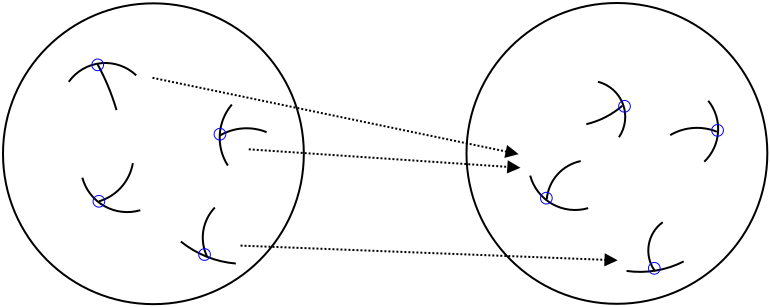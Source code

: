 <?xml version="1.0" encoding="UTF-8"?>
<dia:diagram xmlns:dia="http://www.lysator.liu.se/~alla/dia/">
  <dia:layer name="背景" visible="true" active="true">
    <dia:object type="Standard - Arc" version="0" id="O0">
      <dia:attribute name="obj_pos">
        <dia:point val="27.212,41.793"/>
      </dia:attribute>
      <dia:attribute name="obj_bb">
        <dia:rectangle val="27.144,41.725;30.179,43.563"/>
      </dia:attribute>
      <dia:attribute name="conn_endpoints">
        <dia:point val="27.212,41.793"/>
        <dia:point val="30.111,43.419"/>
      </dia:attribute>
      <dia:attribute name="curve_distance">
        <dia:real val="0.699"/>
      </dia:attribute>
    </dia:object>
    <dia:object type="Standard - Arc" version="0" id="O1">
      <dia:attribute name="obj_pos">
        <dia:point val="28.041,42.976"/>
      </dia:attribute>
      <dia:attribute name="obj_bb">
        <dia:rectangle val="27.971,40.996;29.809,43.047"/>
      </dia:attribute>
      <dia:attribute name="conn_endpoints">
        <dia:point val="28.041,42.976"/>
        <dia:point val="29.738,41.067"/>
      </dia:attribute>
      <dia:attribute name="curve_distance">
        <dia:real val="0.364"/>
      </dia:attribute>
    </dia:object>
    <dia:object type="Standard - Arc" version="0" id="O2">
      <dia:attribute name="obj_pos">
        <dia:point val="26.534,36.999"/>
      </dia:attribute>
      <dia:attribute name="obj_bb">
        <dia:rectangle val="26.479,36.007;29.96,37.053"/>
      </dia:attribute>
      <dia:attribute name="conn_endpoints">
        <dia:point val="26.534,36.999"/>
        <dia:point val="29.906,36.675"/>
      </dia:attribute>
      <dia:attribute name="curve_distance">
        <dia:real val="-0.773"/>
      </dia:attribute>
    </dia:object>
    <dia:object type="Standard - Arc" version="0" id="O3">
      <dia:attribute name="obj_pos">
        <dia:point val="27.949,36.079"/>
      </dia:attribute>
      <dia:attribute name="obj_bb">
        <dia:rectangle val="27.883,36.014;28.987,38.479"/>
      </dia:attribute>
      <dia:attribute name="conn_endpoints">
        <dia:point val="27.949,36.079"/>
        <dia:point val="28.921,38.413"/>
      </dia:attribute>
      <dia:attribute name="curve_distance">
        <dia:real val="-0.07"/>
      </dia:attribute>
    </dia:object>
    <dia:object type="Standard - Arc" version="0" id="O4">
      <dia:attribute name="obj_pos">
        <dia:point val="34.687,38.135"/>
      </dia:attribute>
      <dia:attribute name="obj_bb">
        <dia:rectangle val="34.028,38.082;34.74,41.238"/>
      </dia:attribute>
      <dia:attribute name="conn_endpoints">
        <dia:point val="34.687,38.135"/>
        <dia:point val="34.487,41.185"/>
      </dia:attribute>
      <dia:attribute name="curve_distance">
        <dia:real val="0.504"/>
      </dia:attribute>
    </dia:object>
    <dia:object type="Standard - Arc" version="0" id="O5">
      <dia:attribute name="obj_pos">
        <dia:point val="34.087,39.685"/>
      </dia:attribute>
      <dia:attribute name="obj_bb">
        <dia:rectangle val="34.033,39.272;36.479,39.738"/>
      </dia:attribute>
      <dia:attribute name="conn_endpoints">
        <dia:point val="34.087,39.685"/>
        <dia:point val="36.425,39.517"/>
      </dia:attribute>
      <dia:attribute name="curve_distance">
        <dia:real val="-0.273"/>
      </dia:attribute>
    </dia:object>
    <dia:object type="Standard - Arc" version="0" id="O6">
      <dia:attribute name="obj_pos">
        <dia:point val="32.137,44.985"/>
      </dia:attribute>
      <dia:attribute name="obj_bb">
        <dia:rectangle val="32.072,44.92;34.952,46.15"/>
      </dia:attribute>
      <dia:attribute name="conn_endpoints">
        <dia:point val="32.137,44.985"/>
        <dia:point val="34.887,46.085"/>
      </dia:attribute>
      <dia:attribute name="curve_distance">
        <dia:real val="0.223"/>
      </dia:attribute>
    </dia:object>
    <dia:object type="Standard - Arc" version="0" id="O7">
      <dia:attribute name="obj_pos">
        <dia:point val="33.441,45.717"/>
      </dia:attribute>
      <dia:attribute name="obj_bb">
        <dia:rectangle val="33.183,43.227;33.894,45.774"/>
      </dia:attribute>
      <dia:attribute name="conn_endpoints">
        <dia:point val="33.441,45.717"/>
        <dia:point val="33.837,43.285"/>
      </dia:attribute>
      <dia:attribute name="curve_distance">
        <dia:real val="-0.382"/>
      </dia:attribute>
    </dia:object>
    <dia:object type="Geometric - Perfect Circle" version="1" id="O8">
      <dia:attribute name="obj_pos">
        <dia:point val="23.245,33.075"/>
      </dia:attribute>
      <dia:attribute name="obj_bb">
        <dia:rectangle val="23.195,33.025;38.336,48.167"/>
      </dia:attribute>
      <dia:attribute name="meta">
        <dia:composite type="dict"/>
      </dia:attribute>
      <dia:attribute name="elem_corner">
        <dia:point val="23.245,33.075"/>
      </dia:attribute>
      <dia:attribute name="elem_width">
        <dia:real val="15.041"/>
      </dia:attribute>
      <dia:attribute name="elem_height">
        <dia:real val="15.041"/>
      </dia:attribute>
      <dia:attribute name="line_width">
        <dia:real val="0.1"/>
      </dia:attribute>
      <dia:attribute name="line_colour">
        <dia:color val="#000000"/>
      </dia:attribute>
      <dia:attribute name="fill_colour">
        <dia:color val="#ffffff"/>
      </dia:attribute>
      <dia:attribute name="show_background">
        <dia:boolean val="false"/>
      </dia:attribute>
      <dia:attribute name="line_style">
        <dia:enum val="0"/>
        <dia:real val="1"/>
      </dia:attribute>
      <dia:attribute name="flip_horizontal">
        <dia:boolean val="false"/>
      </dia:attribute>
      <dia:attribute name="flip_vertical">
        <dia:boolean val="false"/>
      </dia:attribute>
      <dia:attribute name="subscale">
        <dia:real val="1"/>
      </dia:attribute>
    </dia:object>
    <dia:object type="Geometric - Perfect Circle" version="1" id="O9">
      <dia:attribute name="obj_pos">
        <dia:point val="46.42,33.058"/>
      </dia:attribute>
      <dia:attribute name="obj_bb">
        <dia:rectangle val="46.37,33.008;61.512,48.149"/>
      </dia:attribute>
      <dia:attribute name="meta">
        <dia:composite type="dict"/>
      </dia:attribute>
      <dia:attribute name="elem_corner">
        <dia:point val="46.42,33.058"/>
      </dia:attribute>
      <dia:attribute name="elem_width">
        <dia:real val="15.041"/>
      </dia:attribute>
      <dia:attribute name="elem_height">
        <dia:real val="15.041"/>
      </dia:attribute>
      <dia:attribute name="line_width">
        <dia:real val="0.1"/>
      </dia:attribute>
      <dia:attribute name="line_colour">
        <dia:color val="#000000"/>
      </dia:attribute>
      <dia:attribute name="fill_colour">
        <dia:color val="#ffffff"/>
      </dia:attribute>
      <dia:attribute name="show_background">
        <dia:boolean val="false"/>
      </dia:attribute>
      <dia:attribute name="line_style">
        <dia:enum val="0"/>
        <dia:real val="1"/>
      </dia:attribute>
      <dia:attribute name="flip_horizontal">
        <dia:boolean val="false"/>
      </dia:attribute>
      <dia:attribute name="flip_vertical">
        <dia:boolean val="false"/>
      </dia:attribute>
      <dia:attribute name="subscale">
        <dia:real val="1"/>
      </dia:attribute>
    </dia:object>
    <dia:object type="Standard - Arc" version="0" id="O10">
      <dia:attribute name="obj_pos">
        <dia:point val="49.604,41.688"/>
      </dia:attribute>
      <dia:attribute name="obj_bb">
        <dia:rectangle val="49.536,41.62;52.572,43.458"/>
      </dia:attribute>
      <dia:attribute name="conn_endpoints">
        <dia:point val="49.604,41.688"/>
        <dia:point val="52.504,43.314"/>
      </dia:attribute>
      <dia:attribute name="curve_distance">
        <dia:real val="0.699"/>
      </dia:attribute>
    </dia:object>
    <dia:object type="Standard - Arc" version="0" id="O11">
      <dia:attribute name="obj_pos">
        <dia:point val="50.434,42.871"/>
      </dia:attribute>
      <dia:attribute name="obj_bb">
        <dia:rectangle val="50.363,40.891;52.201,42.941"/>
      </dia:attribute>
      <dia:attribute name="conn_endpoints">
        <dia:point val="50.434,42.871"/>
        <dia:point val="52.131,40.962"/>
      </dia:attribute>
      <dia:attribute name="curve_distance">
        <dia:real val="-0.424"/>
      </dia:attribute>
    </dia:object>
    <dia:object type="Standard - Arc" version="0" id="O12">
      <dia:attribute name="obj_pos">
        <dia:point val="52.992,36.995"/>
      </dia:attribute>
      <dia:attribute name="obj_bb">
        <dia:rectangle val="52.928,36.93;54.408,39.834"/>
      </dia:attribute>
      <dia:attribute name="conn_endpoints">
        <dia:point val="52.992,36.995"/>
        <dia:point val="54.043,39.77"/>
      </dia:attribute>
      <dia:attribute name="curve_distance">
        <dia:real val="-0.773"/>
      </dia:attribute>
    </dia:object>
    <dia:object type="Standard - Arc" version="0" id="O13">
      <dia:attribute name="obj_pos">
        <dia:point val="52.411,39.117"/>
      </dia:attribute>
      <dia:attribute name="obj_bb">
        <dia:rectangle val="52.344,38.128;54.279,39.184"/>
      </dia:attribute>
      <dia:attribute name="conn_endpoints">
        <dia:point val="52.411,39.117"/>
        <dia:point val="54.211,38.196"/>
      </dia:attribute>
      <dia:attribute name="curve_distance">
        <dia:real val="0.123"/>
      </dia:attribute>
    </dia:object>
    <dia:object type="Standard - Arc" version="0" id="O14">
      <dia:attribute name="obj_pos">
        <dia:point val="58.508,37.946"/>
      </dia:attribute>
      <dia:attribute name="obj_bb">
        <dia:rectangle val="58.255,37.892;59.054,41.049"/>
      </dia:attribute>
      <dia:attribute name="conn_endpoints">
        <dia:point val="58.508,37.946"/>
        <dia:point val="58.308,40.995"/>
      </dia:attribute>
      <dia:attribute name="curve_distance">
        <dia:real val="-0.592"/>
      </dia:attribute>
    </dia:object>
    <dia:object type="Standard - Arc" version="0" id="O15">
      <dia:attribute name="obj_pos">
        <dia:point val="56.605,39.664"/>
      </dia:attribute>
      <dia:attribute name="obj_bb">
        <dia:rectangle val="56.551,39.251;58.997,39.717"/>
      </dia:attribute>
      <dia:attribute name="conn_endpoints">
        <dia:point val="56.605,39.664"/>
        <dia:point val="58.944,39.496"/>
      </dia:attribute>
      <dia:attribute name="curve_distance">
        <dia:real val="-0.273"/>
      </dia:attribute>
    </dia:object>
    <dia:object type="Standard - Arc" version="0" id="O16">
      <dia:attribute name="obj_pos">
        <dia:point val="54.422,46.455"/>
      </dia:attribute>
      <dia:attribute name="obj_bb">
        <dia:rectangle val="54.364,45.922;57.336,46.552"/>
      </dia:attribute>
      <dia:attribute name="conn_endpoints">
        <dia:point val="54.422,46.455"/>
        <dia:point val="57.279,45.98"/>
      </dia:attribute>
      <dia:attribute name="curve_distance">
        <dia:real val="0.223"/>
      </dia:attribute>
    </dia:object>
    <dia:object type="Standard - Arc" version="0" id="O17">
      <dia:attribute name="obj_pos">
        <dia:point val="55.834,46.453"/>
      </dia:attribute>
      <dia:attribute name="obj_bb">
        <dia:rectangle val="55.46,43.963;56.286,46.51"/>
      </dia:attribute>
      <dia:attribute name="conn_endpoints">
        <dia:point val="55.834,46.453"/>
        <dia:point val="56.229,44.02"/>
      </dia:attribute>
      <dia:attribute name="curve_distance">
        <dia:real val="-0.505"/>
      </dia:attribute>
    </dia:object>
    <dia:object type="Standard - Line" version="0" id="O18">
      <dia:attribute name="obj_pos">
        <dia:point val="30.719,36.798"/>
      </dia:attribute>
      <dia:attribute name="obj_bb">
        <dia:rectangle val="30.66,36.739;49.077,40.815"/>
      </dia:attribute>
      <dia:attribute name="conn_endpoints">
        <dia:point val="30.719,36.798"/>
        <dia:point val="48.968,40.603"/>
      </dia:attribute>
      <dia:attribute name="numcp">
        <dia:int val="1"/>
      </dia:attribute>
      <dia:attribute name="line_style">
        <dia:enum val="4"/>
      </dia:attribute>
      <dia:attribute name="end_arrow">
        <dia:enum val="3"/>
      </dia:attribute>
      <dia:attribute name="end_arrow_length">
        <dia:real val="0.5"/>
      </dia:attribute>
      <dia:attribute name="end_arrow_width">
        <dia:real val="0.5"/>
      </dia:attribute>
    </dia:object>
    <dia:object type="Standard - Line" version="0" id="O19">
      <dia:attribute name="obj_pos">
        <dia:point val="35.533,40.374"/>
      </dia:attribute>
      <dia:attribute name="obj_bb">
        <dia:rectangle val="35.48,40.321;49.171,41.584"/>
      </dia:attribute>
      <dia:attribute name="conn_endpoints">
        <dia:point val="35.533,40.374"/>
        <dia:point val="49.059,41.291"/>
      </dia:attribute>
      <dia:attribute name="numcp">
        <dia:int val="1"/>
      </dia:attribute>
      <dia:attribute name="line_style">
        <dia:enum val="4"/>
      </dia:attribute>
      <dia:attribute name="end_arrow">
        <dia:enum val="3"/>
      </dia:attribute>
      <dia:attribute name="end_arrow_length">
        <dia:real val="0.5"/>
      </dia:attribute>
      <dia:attribute name="end_arrow_width">
        <dia:real val="0.5"/>
      </dia:attribute>
    </dia:object>
    <dia:object type="Standard - Line" version="0" id="O20">
      <dia:attribute name="obj_pos">
        <dia:point val="35.121,45.188"/>
      </dia:attribute>
      <dia:attribute name="obj_bb">
        <dia:rectangle val="35.069,45.137;54.031,46.231"/>
      </dia:attribute>
      <dia:attribute name="conn_endpoints">
        <dia:point val="35.121,45.188"/>
        <dia:point val="53.919,45.922"/>
      </dia:attribute>
      <dia:attribute name="numcp">
        <dia:int val="1"/>
      </dia:attribute>
      <dia:attribute name="line_style">
        <dia:enum val="4"/>
      </dia:attribute>
      <dia:attribute name="end_arrow">
        <dia:enum val="3"/>
      </dia:attribute>
      <dia:attribute name="end_arrow_length">
        <dia:real val="0.5"/>
      </dia:attribute>
      <dia:attribute name="end_arrow_width">
        <dia:real val="0.5"/>
      </dia:attribute>
    </dia:object>
    <dia:object type="Geometric - Perfect Circle" version="1" id="O21">
      <dia:attribute name="obj_pos">
        <dia:point val="27.688,35.858"/>
      </dia:attribute>
      <dia:attribute name="obj_bb">
        <dia:rectangle val="27.663,35.833;28.297,36.468"/>
      </dia:attribute>
      <dia:attribute name="meta">
        <dia:composite type="dict"/>
      </dia:attribute>
      <dia:attribute name="elem_corner">
        <dia:point val="27.688,35.858"/>
      </dia:attribute>
      <dia:attribute name="elem_width">
        <dia:real val="0.585"/>
      </dia:attribute>
      <dia:attribute name="elem_height">
        <dia:real val="0.585"/>
      </dia:attribute>
      <dia:attribute name="line_width">
        <dia:real val="0.05"/>
      </dia:attribute>
      <dia:attribute name="line_colour">
        <dia:color val="#0000ff"/>
      </dia:attribute>
      <dia:attribute name="fill_colour">
        <dia:color val="#ffffff"/>
      </dia:attribute>
      <dia:attribute name="show_background">
        <dia:boolean val="false"/>
      </dia:attribute>
      <dia:attribute name="line_style">
        <dia:enum val="0"/>
        <dia:real val="1"/>
      </dia:attribute>
      <dia:attribute name="flip_horizontal">
        <dia:boolean val="false"/>
      </dia:attribute>
      <dia:attribute name="flip_vertical">
        <dia:boolean val="false"/>
      </dia:attribute>
      <dia:attribute name="subscale">
        <dia:real val="1"/>
      </dia:attribute>
    </dia:object>
    <dia:object type="Geometric - Perfect Circle" version="1" id="O22">
      <dia:attribute name="obj_pos">
        <dia:point val="33.8,39.327"/>
      </dia:attribute>
      <dia:attribute name="obj_bb">
        <dia:rectangle val="33.775,39.302;34.41,39.937"/>
      </dia:attribute>
      <dia:attribute name="meta">
        <dia:composite type="dict"/>
      </dia:attribute>
      <dia:attribute name="elem_corner">
        <dia:point val="33.8,39.327"/>
      </dia:attribute>
      <dia:attribute name="elem_width">
        <dia:real val="0.585"/>
      </dia:attribute>
      <dia:attribute name="elem_height">
        <dia:real val="0.585"/>
      </dia:attribute>
      <dia:attribute name="line_width">
        <dia:real val="0.05"/>
      </dia:attribute>
      <dia:attribute name="line_colour">
        <dia:color val="#0000ff"/>
      </dia:attribute>
      <dia:attribute name="fill_colour">
        <dia:color val="#ffffff"/>
      </dia:attribute>
      <dia:attribute name="show_background">
        <dia:boolean val="false"/>
      </dia:attribute>
      <dia:attribute name="line_style">
        <dia:enum val="0"/>
        <dia:real val="1"/>
      </dia:attribute>
      <dia:attribute name="flip_horizontal">
        <dia:boolean val="false"/>
      </dia:attribute>
      <dia:attribute name="flip_vertical">
        <dia:boolean val="false"/>
      </dia:attribute>
      <dia:attribute name="subscale">
        <dia:real val="1"/>
      </dia:attribute>
    </dia:object>
    <dia:object type="Geometric - Perfect Circle" version="1" id="O23">
      <dia:attribute name="obj_pos">
        <dia:point val="27.747,42.681"/>
      </dia:attribute>
      <dia:attribute name="obj_bb">
        <dia:rectangle val="27.722,42.656;28.357,43.291"/>
      </dia:attribute>
      <dia:attribute name="meta">
        <dia:composite type="dict"/>
      </dia:attribute>
      <dia:attribute name="elem_corner">
        <dia:point val="27.747,42.681"/>
      </dia:attribute>
      <dia:attribute name="elem_width">
        <dia:real val="0.585"/>
      </dia:attribute>
      <dia:attribute name="elem_height">
        <dia:real val="0.585"/>
      </dia:attribute>
      <dia:attribute name="line_width">
        <dia:real val="0.05"/>
      </dia:attribute>
      <dia:attribute name="line_colour">
        <dia:color val="#0000ff"/>
      </dia:attribute>
      <dia:attribute name="fill_colour">
        <dia:color val="#ffffff"/>
      </dia:attribute>
      <dia:attribute name="show_background">
        <dia:boolean val="false"/>
      </dia:attribute>
      <dia:attribute name="line_style">
        <dia:enum val="0"/>
        <dia:real val="1"/>
      </dia:attribute>
      <dia:attribute name="flip_horizontal">
        <dia:boolean val="false"/>
      </dia:attribute>
      <dia:attribute name="flip_vertical">
        <dia:boolean val="false"/>
      </dia:attribute>
      <dia:attribute name="subscale">
        <dia:real val="1"/>
      </dia:attribute>
    </dia:object>
    <dia:object type="Geometric - Perfect Circle" version="1" id="O24">
      <dia:attribute name="obj_pos">
        <dia:point val="33.029,45.342"/>
      </dia:attribute>
      <dia:attribute name="obj_bb">
        <dia:rectangle val="33.004,45.317;33.639,45.951"/>
      </dia:attribute>
      <dia:attribute name="meta">
        <dia:composite type="dict"/>
      </dia:attribute>
      <dia:attribute name="elem_corner">
        <dia:point val="33.029,45.342"/>
      </dia:attribute>
      <dia:attribute name="elem_width">
        <dia:real val="0.585"/>
      </dia:attribute>
      <dia:attribute name="elem_height">
        <dia:real val="0.585"/>
      </dia:attribute>
      <dia:attribute name="line_width">
        <dia:real val="0.05"/>
      </dia:attribute>
      <dia:attribute name="line_colour">
        <dia:color val="#0000ff"/>
      </dia:attribute>
      <dia:attribute name="fill_colour">
        <dia:color val="#ffffff"/>
      </dia:attribute>
      <dia:attribute name="show_background">
        <dia:boolean val="false"/>
      </dia:attribute>
      <dia:attribute name="line_style">
        <dia:enum val="0"/>
        <dia:real val="1"/>
      </dia:attribute>
      <dia:attribute name="flip_horizontal">
        <dia:boolean val="false"/>
      </dia:attribute>
      <dia:attribute name="flip_vertical">
        <dia:boolean val="false"/>
      </dia:attribute>
      <dia:attribute name="subscale">
        <dia:real val="1"/>
      </dia:attribute>
    </dia:object>
    <dia:object type="Geometric - Perfect Circle" version="1" id="O25">
      <dia:attribute name="obj_pos">
        <dia:point val="54.028,37.931"/>
      </dia:attribute>
      <dia:attribute name="obj_bb">
        <dia:rectangle val="54.003,37.906;54.638,38.54"/>
      </dia:attribute>
      <dia:attribute name="meta">
        <dia:composite type="dict"/>
      </dia:attribute>
      <dia:attribute name="elem_corner">
        <dia:point val="54.028,37.931"/>
      </dia:attribute>
      <dia:attribute name="elem_width">
        <dia:real val="0.585"/>
      </dia:attribute>
      <dia:attribute name="elem_height">
        <dia:real val="0.585"/>
      </dia:attribute>
      <dia:attribute name="line_width">
        <dia:real val="0.05"/>
      </dia:attribute>
      <dia:attribute name="line_colour">
        <dia:color val="#0000ff"/>
      </dia:attribute>
      <dia:attribute name="fill_colour">
        <dia:color val="#ffffff"/>
      </dia:attribute>
      <dia:attribute name="show_background">
        <dia:boolean val="false"/>
      </dia:attribute>
      <dia:attribute name="line_style">
        <dia:enum val="0"/>
        <dia:real val="1"/>
      </dia:attribute>
      <dia:attribute name="flip_horizontal">
        <dia:boolean val="false"/>
      </dia:attribute>
      <dia:attribute name="flip_vertical">
        <dia:boolean val="false"/>
      </dia:attribute>
      <dia:attribute name="subscale">
        <dia:real val="1"/>
      </dia:attribute>
    </dia:object>
    <dia:object type="Geometric - Perfect Circle" version="1" id="O26">
      <dia:attribute name="obj_pos">
        <dia:point val="50.121,42.524"/>
      </dia:attribute>
      <dia:attribute name="obj_bb">
        <dia:rectangle val="50.096,42.499;50.731,43.134"/>
      </dia:attribute>
      <dia:attribute name="meta">
        <dia:composite type="dict"/>
      </dia:attribute>
      <dia:attribute name="elem_corner">
        <dia:point val="50.121,42.524"/>
      </dia:attribute>
      <dia:attribute name="elem_width">
        <dia:real val="0.585"/>
      </dia:attribute>
      <dia:attribute name="elem_height">
        <dia:real val="0.585"/>
      </dia:attribute>
      <dia:attribute name="line_width">
        <dia:real val="0.05"/>
      </dia:attribute>
      <dia:attribute name="line_colour">
        <dia:color val="#0000ff"/>
      </dia:attribute>
      <dia:attribute name="fill_colour">
        <dia:color val="#ffffff"/>
      </dia:attribute>
      <dia:attribute name="show_background">
        <dia:boolean val="false"/>
      </dia:attribute>
      <dia:attribute name="line_style">
        <dia:enum val="0"/>
        <dia:real val="1"/>
      </dia:attribute>
      <dia:attribute name="flip_horizontal">
        <dia:boolean val="false"/>
      </dia:attribute>
      <dia:attribute name="flip_vertical">
        <dia:boolean val="false"/>
      </dia:attribute>
      <dia:attribute name="subscale">
        <dia:real val="1"/>
      </dia:attribute>
    </dia:object>
    <dia:object type="Geometric - Perfect Circle" version="1" id="O27">
      <dia:attribute name="obj_pos">
        <dia:point val="55.519,46.032"/>
      </dia:attribute>
      <dia:attribute name="obj_bb">
        <dia:rectangle val="55.493,46.007;56.128,46.641"/>
      </dia:attribute>
      <dia:attribute name="meta">
        <dia:composite type="dict"/>
      </dia:attribute>
      <dia:attribute name="elem_corner">
        <dia:point val="55.519,46.032"/>
      </dia:attribute>
      <dia:attribute name="elem_width">
        <dia:real val="0.585"/>
      </dia:attribute>
      <dia:attribute name="elem_height">
        <dia:real val="0.585"/>
      </dia:attribute>
      <dia:attribute name="line_width">
        <dia:real val="0.05"/>
      </dia:attribute>
      <dia:attribute name="line_colour">
        <dia:color val="#0000ff"/>
      </dia:attribute>
      <dia:attribute name="fill_colour">
        <dia:color val="#ffffff"/>
      </dia:attribute>
      <dia:attribute name="show_background">
        <dia:boolean val="false"/>
      </dia:attribute>
      <dia:attribute name="line_style">
        <dia:enum val="0"/>
        <dia:real val="1"/>
      </dia:attribute>
      <dia:attribute name="flip_horizontal">
        <dia:boolean val="false"/>
      </dia:attribute>
      <dia:attribute name="flip_vertical">
        <dia:boolean val="false"/>
      </dia:attribute>
      <dia:attribute name="subscale">
        <dia:real val="1"/>
      </dia:attribute>
    </dia:object>
    <dia:object type="Geometric - Perfect Circle" version="1" id="O28">
      <dia:attribute name="obj_pos">
        <dia:point val="58.681,39.134"/>
      </dia:attribute>
      <dia:attribute name="obj_bb">
        <dia:rectangle val="58.656,39.109;59.291,39.744"/>
      </dia:attribute>
      <dia:attribute name="meta">
        <dia:composite type="dict"/>
      </dia:attribute>
      <dia:attribute name="elem_corner">
        <dia:point val="58.681,39.134"/>
      </dia:attribute>
      <dia:attribute name="elem_width">
        <dia:real val="0.585"/>
      </dia:attribute>
      <dia:attribute name="elem_height">
        <dia:real val="0.585"/>
      </dia:attribute>
      <dia:attribute name="line_width">
        <dia:real val="0.05"/>
      </dia:attribute>
      <dia:attribute name="line_colour">
        <dia:color val="#0000ff"/>
      </dia:attribute>
      <dia:attribute name="fill_colour">
        <dia:color val="#ffffff"/>
      </dia:attribute>
      <dia:attribute name="show_background">
        <dia:boolean val="false"/>
      </dia:attribute>
      <dia:attribute name="line_style">
        <dia:enum val="0"/>
        <dia:real val="1"/>
      </dia:attribute>
      <dia:attribute name="flip_horizontal">
        <dia:boolean val="false"/>
      </dia:attribute>
      <dia:attribute name="flip_vertical">
        <dia:boolean val="false"/>
      </dia:attribute>
      <dia:attribute name="subscale">
        <dia:real val="1"/>
      </dia:attribute>
    </dia:object>
  </dia:layer>
</dia:diagram>

